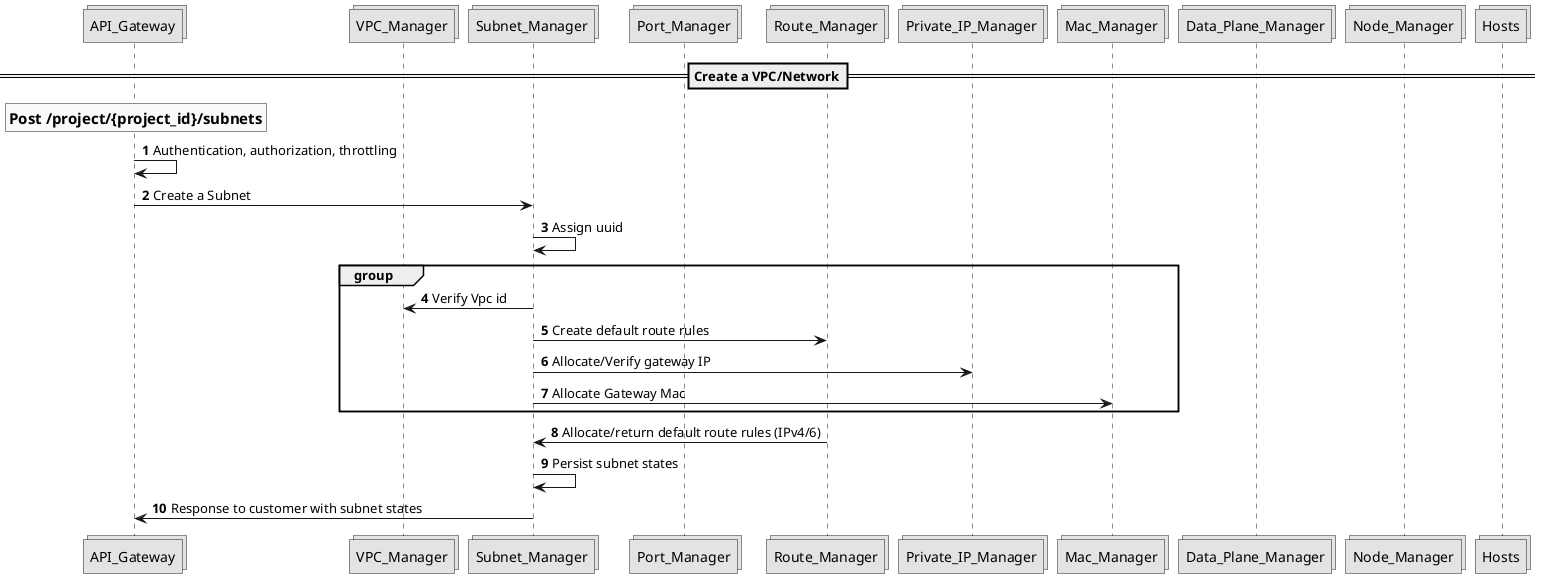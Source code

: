 @startuml

' Copyright 2019 The Alcor Authors.

' Licensed under the Apache License, Version 2.0 (the "License");
'        you may not use this file except in compliance with the License.
'        You may obtain a copy of the License at

'        http://www.apache.org/licenses/LICENSE-2.0

'        Unless required by applicable law or agreed to in writing, software
'        distributed under the License is distributed on an "AS IS" BASIS,
'        WITHOUT WARRANTIES OR CONDITIONS OF ANY KIND, either express or implied.
'        See the License for the specific language governing permissions and
'        limitations under the License.
		
skinparam monochrome true
autonumber
collections API_Gateway
collections VPC_Manager
collections Subnet_Manager
collections Port_Manager
collections Route_Manager
collections Private_IP_Manager
collections Mac_Manager
collections Data_Plane_Manager
collections Node_Manager
collections Hosts

==Create a VPC/Network==
rnote over API_Gateway: ==Post /project/{project_id}/subnets
API_Gateway -> API_Gateway: Authentication, authorization, throttling
API_Gateway -> Subnet_Manager: Create a Subnet
Subnet_Manager -> Subnet_Manager: Assign uuid

group 
Subnet_Manager -> VPC_Manager: Verify Vpc id
Subnet_Manager -> Route_Manager: Create default route rules
Subnet_Manager -> Private_IP_Manager: Allocate/Verify gateway IP
Subnet_Manager -> Mac_Manager: Allocate Gateway Mac
end

Route_Manager -> Subnet_Manager: Allocate/return default route rules (IPv4/6)
Subnet_Manager -> Subnet_Manager: Persist subnet states
Subnet_Manager -> API_Gateway: Response to customer with subnet states

@enduml